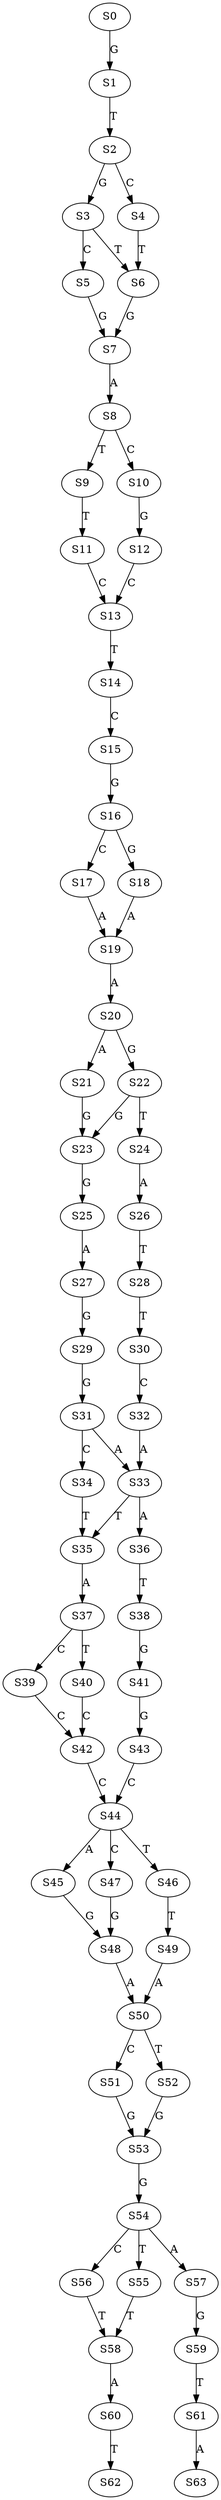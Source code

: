 strict digraph  {
	S0 -> S1 [ label = G ];
	S1 -> S2 [ label = T ];
	S2 -> S3 [ label = G ];
	S2 -> S4 [ label = C ];
	S3 -> S5 [ label = C ];
	S3 -> S6 [ label = T ];
	S4 -> S6 [ label = T ];
	S5 -> S7 [ label = G ];
	S6 -> S7 [ label = G ];
	S7 -> S8 [ label = A ];
	S8 -> S9 [ label = T ];
	S8 -> S10 [ label = C ];
	S9 -> S11 [ label = T ];
	S10 -> S12 [ label = G ];
	S11 -> S13 [ label = C ];
	S12 -> S13 [ label = C ];
	S13 -> S14 [ label = T ];
	S14 -> S15 [ label = C ];
	S15 -> S16 [ label = G ];
	S16 -> S17 [ label = C ];
	S16 -> S18 [ label = G ];
	S17 -> S19 [ label = A ];
	S18 -> S19 [ label = A ];
	S19 -> S20 [ label = A ];
	S20 -> S21 [ label = A ];
	S20 -> S22 [ label = G ];
	S21 -> S23 [ label = G ];
	S22 -> S23 [ label = G ];
	S22 -> S24 [ label = T ];
	S23 -> S25 [ label = G ];
	S24 -> S26 [ label = A ];
	S25 -> S27 [ label = A ];
	S26 -> S28 [ label = T ];
	S27 -> S29 [ label = G ];
	S28 -> S30 [ label = T ];
	S29 -> S31 [ label = G ];
	S30 -> S32 [ label = C ];
	S31 -> S33 [ label = A ];
	S31 -> S34 [ label = C ];
	S32 -> S33 [ label = A ];
	S33 -> S35 [ label = T ];
	S33 -> S36 [ label = A ];
	S34 -> S35 [ label = T ];
	S35 -> S37 [ label = A ];
	S36 -> S38 [ label = T ];
	S37 -> S39 [ label = C ];
	S37 -> S40 [ label = T ];
	S38 -> S41 [ label = G ];
	S39 -> S42 [ label = C ];
	S40 -> S42 [ label = C ];
	S41 -> S43 [ label = G ];
	S42 -> S44 [ label = C ];
	S43 -> S44 [ label = C ];
	S44 -> S45 [ label = A ];
	S44 -> S46 [ label = T ];
	S44 -> S47 [ label = C ];
	S45 -> S48 [ label = G ];
	S46 -> S49 [ label = T ];
	S47 -> S48 [ label = G ];
	S48 -> S50 [ label = A ];
	S49 -> S50 [ label = A ];
	S50 -> S51 [ label = C ];
	S50 -> S52 [ label = T ];
	S51 -> S53 [ label = G ];
	S52 -> S53 [ label = G ];
	S53 -> S54 [ label = G ];
	S54 -> S55 [ label = T ];
	S54 -> S56 [ label = C ];
	S54 -> S57 [ label = A ];
	S55 -> S58 [ label = T ];
	S56 -> S58 [ label = T ];
	S57 -> S59 [ label = G ];
	S58 -> S60 [ label = A ];
	S59 -> S61 [ label = T ];
	S60 -> S62 [ label = T ];
	S61 -> S63 [ label = A ];
}
